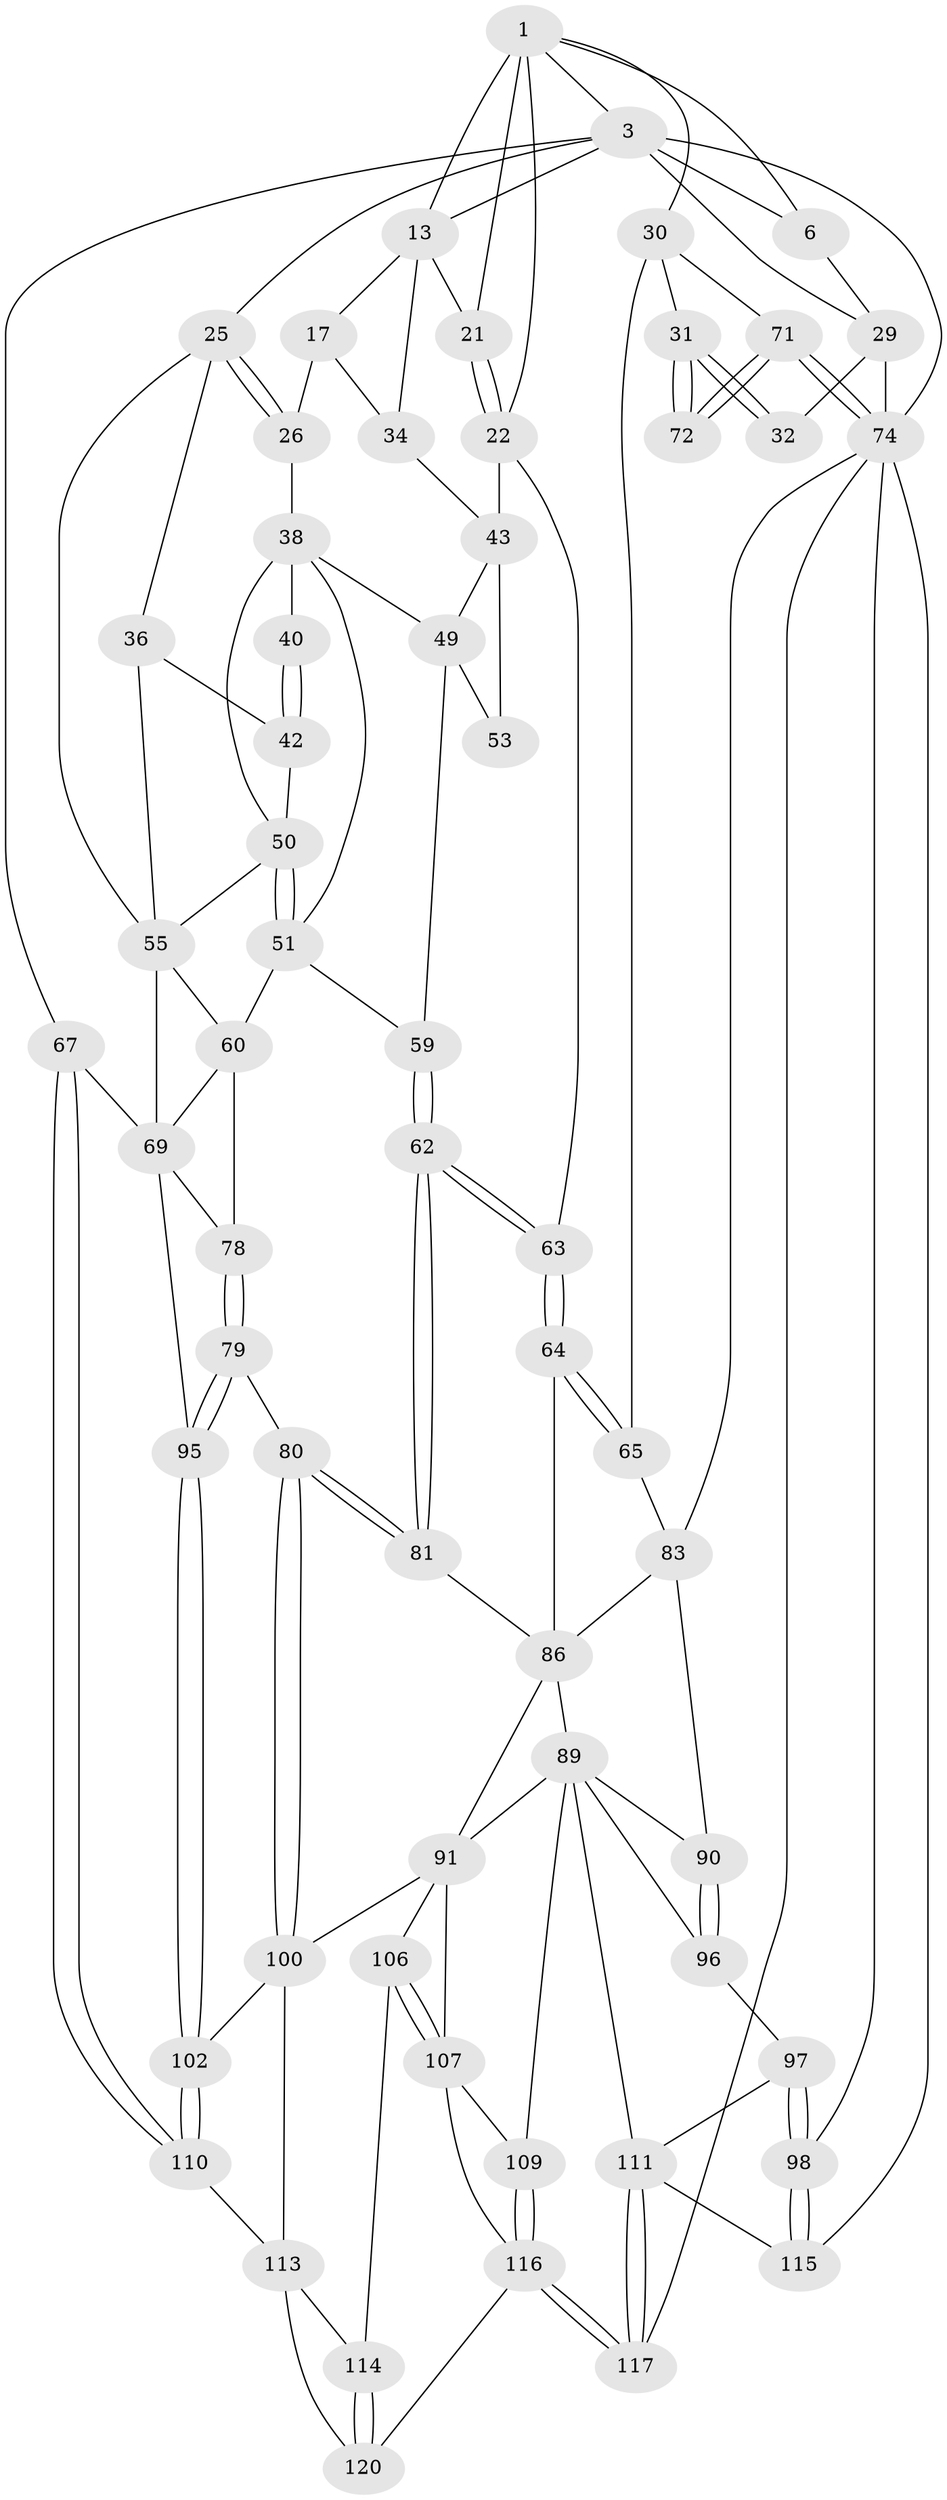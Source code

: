 // original degree distribution, {3: 0.04918032786885246, 4: 0.19672131147540983, 6: 0.2459016393442623, 5: 0.5081967213114754}
// Generated by graph-tools (version 1.1) at 2025/17/03/09/25 04:17:20]
// undirected, 61 vertices, 138 edges
graph export_dot {
graph [start="1"]
  node [color=gray90,style=filled];
  1 [pos="+0.2756814848919872+0.03213522887236276",super="+2+7"];
  3 [pos="+0+0",super="+82+16+4"];
  6 [pos="+0.2711301461715339+0.040572667812095224",super="+9"];
  13 [pos="+0.5229633557677708+0",super="+14+19"];
  17 [pos="+0.7060614160270429+0.14733707194624374",super="+18"];
  21 [pos="+0.4346441898719532+0.3048087946280516"];
  22 [pos="+0.36624118413144796+0.3395664306850238",super="+47"];
  25 [pos="+1+0",super="+37"];
  26 [pos="+0.7692131381838099+0.2044007736773889",super="+27"];
  29 [pos="+0+0.06004109457864935",super="+33"];
  30 [pos="+0.30410694451023523+0.3891710199226766",super="+66"];
  31 [pos="+0+0.26661436209677614"];
  32 [pos="+0+0.19423344242415275",super="+73"];
  34 [pos="+0.6658305166740959+0.3244891323185907",super="+35"];
  36 [pos="+0.9643929078541015+0.234253524487654",super="+41"];
  38 [pos="+0.7372433736336238+0.3149988877447389",super="+48+39"];
  40 [pos="+0.8991410681564947+0.28350657181685085"];
  42 [pos="+0.8981499816739873+0.4059904226852518"];
  43 [pos="+0.5522459737148325+0.36562858538174053",super="+44+46"];
  49 [pos="+0.6831977573251722+0.44089796024862205",super="+54"];
  50 [pos="+0.8239631392427539+0.4297339850310473",super="+52"];
  51 [pos="+0.7488424316908381+0.46675497272560085",super="+58"];
  53 [pos="+0.5968441465517362+0.43756548729491385"];
  55 [pos="+0.959590580548201+0.4682732858914828",super="+57+56"];
  59 [pos="+0.6435839061889834+0.5469260969902654"];
  60 [pos="+0.8513112132568409+0.5446214334232916",super="+61"];
  62 [pos="+0.5830562895529116+0.6251310882268145"];
  63 [pos="+0.5165270066982653+0.5713255801139863"];
  64 [pos="+0.45566671872162146+0.5676656634464555"];
  65 [pos="+0.3699804246342127+0.5394738148534383"];
  67 [pos="+1+1",super="+68"];
  69 [pos="+1+0.6029219119269873",super="+70"];
  71 [pos="+0.22433518190098786+0.49856781736589934"];
  72 [pos="+0.17836576356073908+0.4992870054112839"];
  74 [pos="+0.1953978171151217+0.6749775574872414",super="+75"];
  78 [pos="+0.770875056422345+0.6845144307617437"];
  79 [pos="+0.710208881145764+0.7203335586025515"];
  80 [pos="+0.6999942426983156+0.7204237203994969"];
  81 [pos="+0.5903779334400108+0.6614352718377373"];
  83 [pos="+0.3699233720935295+0.539674785920618",super="+84"];
  86 [pos="+0.42536910506462294+0.6446640297873724",super="+88+87"];
  89 [pos="+0.36498254816329206+0.7488623663440009",super="+93"];
  90 [pos="+0.2962238974649391+0.7302682353212402"];
  91 [pos="+0.5095391769719445+0.747862275316205",super="+92+101"];
  95 [pos="+0.800728205351675+0.8494589810144832"];
  96 [pos="+0.22611904629700846+0.8562515799829834"];
  97 [pos="+0.17323758258198138+0.8596608285048765"];
  98 [pos="+0.11801922865537876+0.8522640172578511"];
  100 [pos="+0.6624021743711649+0.828252525661123",super="+103"];
  102 [pos="+0.7578467529809694+0.9254538202101851"];
  106 [pos="+0.5968004655140241+0.9052446345068323"];
  107 [pos="+0.5584708634736049+0.9282015067423737",super="+108"];
  109 [pos="+0.4020025179518801+0.9464955033243215"];
  110 [pos="+0.9300339866435727+1"];
  111 [pos="+0.2644598866000082+0.9587471567836903",super="+112"];
  113 [pos="+0.6760772249411204+0.9345503035623418",super="+122"];
  114 [pos="+0.6443585778284787+0.9350861040269594"];
  115 [pos="+0.1415755899174687+1"];
  116 [pos="+0.4271433296573132+1",super="+121"];
  117 [pos="+0.2875703506162955+1"];
  120 [pos="+0.6341298817306165+1"];
  1 -- 3;
  1 -- 13 [weight=3];
  1 -- 21;
  1 -- 6;
  1 -- 22;
  1 -- 30;
  3 -- 67 [weight=2];
  3 -- 25;
  3 -- 29;
  3 -- 6 [weight=2];
  3 -- 13;
  3 -- 74 [weight=2];
  6 -- 29;
  13 -- 17 [weight=2];
  13 -- 34;
  13 -- 21;
  17 -- 26 [weight=2];
  17 -- 34;
  21 -- 22;
  21 -- 22;
  22 -- 63;
  22 -- 43;
  25 -- 26;
  25 -- 26;
  25 -- 36;
  25 -- 55;
  26 -- 38;
  29 -- 32 [weight=2];
  29 -- 74;
  30 -- 31;
  30 -- 65;
  30 -- 71;
  31 -- 32;
  31 -- 32;
  31 -- 72;
  31 -- 72;
  34 -- 43;
  36 -- 42;
  36 -- 55;
  38 -- 49;
  38 -- 51;
  38 -- 40;
  38 -- 50;
  40 -- 42;
  40 -- 42;
  42 -- 50;
  43 -- 49;
  43 -- 53 [weight=2];
  49 -- 59;
  49 -- 53;
  50 -- 51;
  50 -- 51;
  50 -- 55;
  51 -- 59;
  51 -- 60;
  55 -- 69;
  55 -- 60;
  59 -- 62;
  59 -- 62;
  60 -- 78;
  60 -- 69;
  62 -- 63;
  62 -- 63;
  62 -- 81;
  62 -- 81;
  63 -- 64;
  63 -- 64;
  64 -- 65;
  64 -- 65;
  64 -- 86;
  65 -- 83;
  67 -- 110;
  67 -- 110;
  67 -- 69 [weight=2];
  69 -- 78;
  69 -- 95;
  71 -- 72;
  71 -- 72;
  71 -- 74;
  71 -- 74;
  74 -- 83;
  74 -- 98;
  74 -- 115;
  74 -- 117;
  78 -- 79;
  78 -- 79;
  79 -- 80;
  79 -- 95;
  79 -- 95;
  80 -- 81;
  80 -- 81;
  80 -- 100;
  80 -- 100;
  81 -- 86;
  83 -- 90;
  83 -- 86;
  86 -- 91;
  86 -- 89;
  89 -- 90;
  89 -- 96;
  89 -- 91;
  89 -- 109;
  89 -- 111;
  90 -- 96;
  90 -- 96;
  91 -- 107;
  91 -- 106;
  91 -- 100;
  95 -- 102;
  95 -- 102;
  96 -- 97;
  97 -- 98;
  97 -- 98;
  97 -- 111;
  98 -- 115;
  98 -- 115;
  100 -- 113;
  100 -- 102;
  102 -- 110;
  102 -- 110;
  106 -- 107;
  106 -- 107;
  106 -- 114;
  107 -- 109;
  107 -- 116;
  109 -- 116;
  109 -- 116;
  110 -- 113;
  111 -- 117;
  111 -- 117;
  111 -- 115;
  113 -- 114;
  113 -- 120;
  114 -- 120;
  114 -- 120;
  116 -- 117;
  116 -- 117;
  116 -- 120;
}

